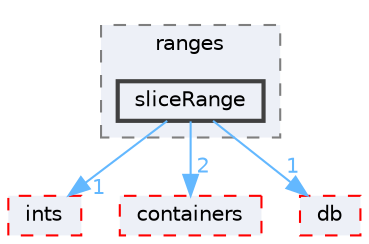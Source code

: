 digraph "src/OpenFOAM/primitives/ranges/sliceRange"
{
 // LATEX_PDF_SIZE
  bgcolor="transparent";
  edge [fontname=Helvetica,fontsize=10,labelfontname=Helvetica,labelfontsize=10];
  node [fontname=Helvetica,fontsize=10,shape=box,height=0.2,width=0.4];
  compound=true
  subgraph clusterdir_4c2d2f51554615c82797d0537eafbb2e {
    graph [ bgcolor="#edf0f7", pencolor="grey50", label="ranges", fontname=Helvetica,fontsize=10 style="filled,dashed", URL="dir_4c2d2f51554615c82797d0537eafbb2e.html",tooltip=""]
  dir_836c2a133e69d9a620aacddba4c7c321 [label="sliceRange", fillcolor="#edf0f7", color="grey25", style="filled,bold", URL="dir_836c2a133e69d9a620aacddba4c7c321.html",tooltip=""];
  }
  dir_086c067a0e64eeb439d30ae0c44248d8 [label="ints", fillcolor="#edf0f7", color="red", style="filled,dashed", URL="dir_086c067a0e64eeb439d30ae0c44248d8.html",tooltip=""];
  dir_19d0872053bde092be81d7fe3f56cbf7 [label="containers", fillcolor="#edf0f7", color="red", style="filled,dashed", URL="dir_19d0872053bde092be81d7fe3f56cbf7.html",tooltip=""];
  dir_63c634f7a7cfd679ac26c67fb30fc32f [label="db", fillcolor="#edf0f7", color="red", style="filled,dashed", URL="dir_63c634f7a7cfd679ac26c67fb30fc32f.html",tooltip=""];
  dir_836c2a133e69d9a620aacddba4c7c321->dir_086c067a0e64eeb439d30ae0c44248d8 [headlabel="1", labeldistance=1.5 headhref="dir_003584_001949.html" href="dir_003584_001949.html" color="steelblue1" fontcolor="steelblue1"];
  dir_836c2a133e69d9a620aacddba4c7c321->dir_19d0872053bde092be81d7fe3f56cbf7 [headlabel="2", labeldistance=1.5 headhref="dir_003584_000669.html" href="dir_003584_000669.html" color="steelblue1" fontcolor="steelblue1"];
  dir_836c2a133e69d9a620aacddba4c7c321->dir_63c634f7a7cfd679ac26c67fb30fc32f [headlabel="1", labeldistance=1.5 headhref="dir_003584_000817.html" href="dir_003584_000817.html" color="steelblue1" fontcolor="steelblue1"];
}
